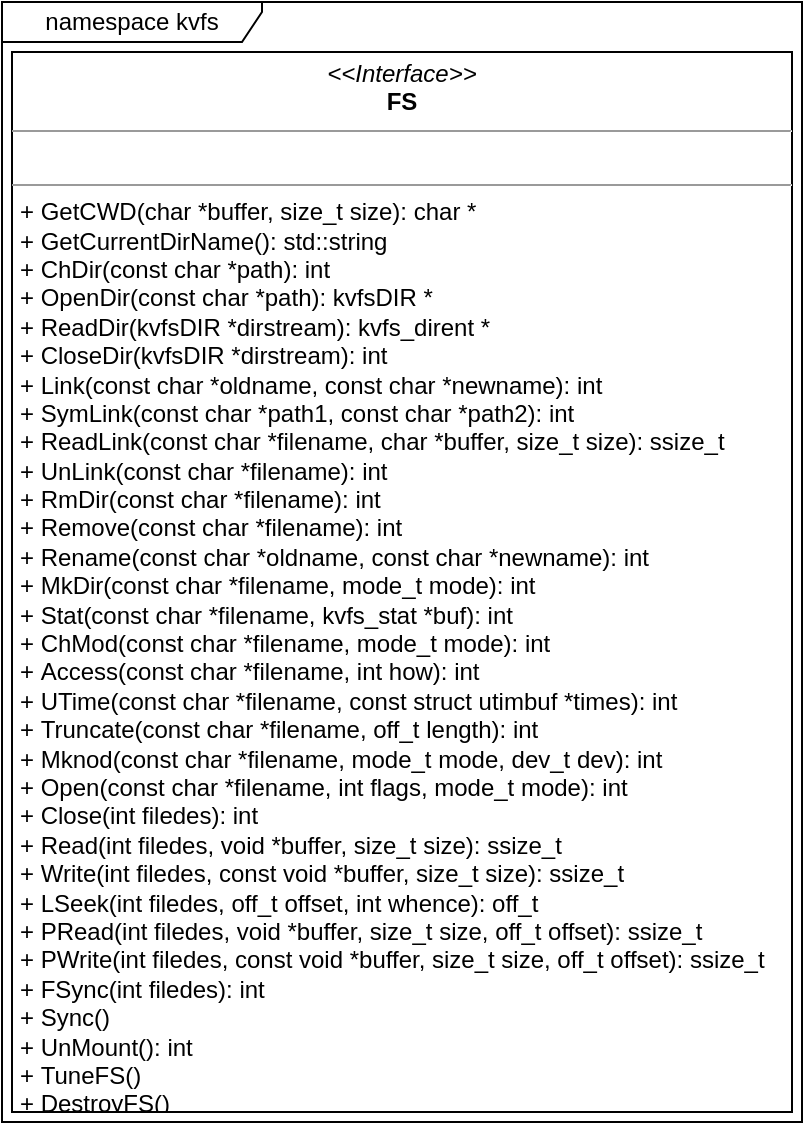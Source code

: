 <mxfile version="10.6.0" type="device"><diagram id="vvbNjz4P6sn4pCaXLPHx" name="Page-1"><mxGraphModel dx="1065" dy="596" grid="1" gridSize="10" guides="1" tooltips="1" connect="1" arrows="1" fold="1" page="1" pageScale="1" pageWidth="1169" pageHeight="827" math="0" shadow="0"><root><mxCell id="0"/><mxCell id="1" parent="0"/><mxCell id="1v0rAdDh7-xcZthHxeY4-1" value="namespace kvfs" style="shape=umlFrame;whiteSpace=wrap;html=1;width=130;height=20;" parent="1" vertex="1"><mxGeometry x="60" y="10" width="400" height="560" as="geometry"/></mxCell><mxCell id="l0SWcjaIA4nLDTxmRbjp-1" value="&lt;p style=&quot;margin: 0px ; margin-top: 4px ; text-align: center&quot;&gt;&lt;i&gt;&amp;lt;&amp;lt;Interface&amp;gt;&amp;gt;&lt;/i&gt;&lt;br&gt;&lt;b&gt;FS&lt;/b&gt;&lt;/p&gt;&lt;hr size=&quot;1&quot;&gt;&lt;p style=&quot;margin: 0px ; margin-left: 4px&quot;&gt;&lt;br&gt;&lt;/p&gt;&lt;hr size=&quot;1&quot;&gt;&lt;p style=&quot;margin: 0px ; margin-left: 4px&quot;&gt;+ GetCWD(char *buffer, size_t size): char *&lt;br&gt;+ GetCurrentDirName(): std::string&lt;/p&gt;&lt;p style=&quot;margin: 0px ; margin-left: 4px&quot;&gt;+&amp;nbsp;ChDir(const char *path): int&lt;/p&gt;&lt;p style=&quot;margin: 0px ; margin-left: 4px&quot;&gt;+&amp;nbsp;OpenDir(const char *path): kvfsDIR *&lt;/p&gt;&lt;p style=&quot;margin: 0px ; margin-left: 4px&quot;&gt;+&amp;nbsp;ReadDir(kvfsDIR *dirstream): kvfs_dirent *&lt;/p&gt;&lt;p style=&quot;margin: 0px ; margin-left: 4px&quot;&gt;+&amp;nbsp;CloseDir(kvfsDIR *dirstream): int&lt;/p&gt;&lt;p style=&quot;margin: 0px ; margin-left: 4px&quot;&gt;+&amp;nbsp;Link(const char *oldname, const char *newname): int&lt;/p&gt;&lt;p style=&quot;margin: 0px ; margin-left: 4px&quot;&gt;+&amp;nbsp;SymLink(const char *path1, const char *path2): int&lt;/p&gt;&lt;p style=&quot;margin: 0px ; margin-left: 4px&quot;&gt;+&amp;nbsp;ReadLink(const char *filename, char *buffer, size_t size): ssize_t&lt;/p&gt;&lt;p style=&quot;margin: 0px ; margin-left: 4px&quot;&gt;+&amp;nbsp;UnLink(const char *filename): int&lt;/p&gt;&lt;p style=&quot;margin: 0px ; margin-left: 4px&quot;&gt;+&amp;nbsp;RmDir(const char *filename): int&lt;/p&gt;&lt;p style=&quot;margin: 0px ; margin-left: 4px&quot;&gt;+&amp;nbsp;Remove(const char *filename): int&lt;/p&gt;&lt;p style=&quot;margin: 0px ; margin-left: 4px&quot;&gt;+&amp;nbsp;Rename(const char *oldname, const char *newname): int&lt;/p&gt;&lt;p style=&quot;margin: 0px ; margin-left: 4px&quot;&gt;+&amp;nbsp;MkDir(const char *filename, mode_t mode): int&lt;/p&gt;&lt;p style=&quot;margin: 0px ; margin-left: 4px&quot;&gt;+&amp;nbsp;Stat(const char *filename, kvfs_stat *buf): int&lt;/p&gt;&lt;p style=&quot;margin: 0px ; margin-left: 4px&quot;&gt;+&amp;nbsp;ChMod(const char *filename, mode_t mode): int&lt;/p&gt;&lt;p style=&quot;margin: 0px ; margin-left: 4px&quot;&gt;+&amp;nbsp;Access(const char *filename, int how): int&lt;/p&gt;&lt;p style=&quot;margin: 0px ; margin-left: 4px&quot;&gt;+&amp;nbsp;UTime(const char *filename, const struct utimbuf *times): int&lt;/p&gt;&lt;p style=&quot;margin: 0px ; margin-left: 4px&quot;&gt;+&amp;nbsp;Truncate(const char *filename, off_t length): int&lt;/p&gt;&lt;p style=&quot;margin: 0px ; margin-left: 4px&quot;&gt;+&amp;nbsp;Mknod(const char *filename, mode_t mode, dev_t dev): int&lt;/p&gt;&lt;p style=&quot;margin: 0px ; margin-left: 4px&quot;&gt;+&amp;nbsp;Open(const char *filename, int flags, mode_t mode): int&lt;/p&gt;&lt;p style=&quot;margin: 0px ; margin-left: 4px&quot;&gt;+&amp;nbsp;Close(int filedes): int&lt;/p&gt;&lt;p style=&quot;margin: 0px ; margin-left: 4px&quot;&gt;+&amp;nbsp;Read(int filedes, void *buffer, size_t size): ssize_t&lt;/p&gt;&lt;p style=&quot;margin: 0px ; margin-left: 4px&quot;&gt;+&amp;nbsp;Write(int filedes, const void *buffer, size_t size): ssize_t&lt;/p&gt;&lt;p style=&quot;margin: 0px ; margin-left: 4px&quot;&gt;+&amp;nbsp;LSeek(int filedes, off_t offset, int whence): off_t&lt;/p&gt;&lt;p style=&quot;margin: 0px ; margin-left: 4px&quot;&gt;+&amp;nbsp;PRead(int filedes, void *buffer, size_t size, off_t offset): ssize_t&lt;/p&gt;&lt;p style=&quot;margin: 0px ; margin-left: 4px&quot;&gt;+&amp;nbsp;PWrite(int filedes, const void *buffer, size_t size, off_t offset): ssize_t&lt;/p&gt;&lt;p style=&quot;margin: 0px ; margin-left: 4px&quot;&gt;+&amp;nbsp;FSync(int filedes): int&lt;/p&gt;&lt;p style=&quot;margin: 0px ; margin-left: 4px&quot;&gt;+&amp;nbsp;Sync()&lt;/p&gt;&lt;p style=&quot;margin: 0px ; margin-left: 4px&quot;&gt;+&amp;nbsp;UnMount(): int&lt;/p&gt;&lt;p style=&quot;margin: 0px ; margin-left: 4px&quot;&gt;+&amp;nbsp;TuneFS()&lt;/p&gt;&lt;p style=&quot;margin: 0px ; margin-left: 4px&quot;&gt;+&amp;nbsp;DestroyFS()&lt;/p&gt;&lt;p style=&quot;margin: 0px ; margin-left: 4px&quot;&gt;&lt;br&gt;&lt;/p&gt;" style="verticalAlign=top;align=left;overflow=fill;fontSize=12;fontFamily=Helvetica;html=1;" parent="1" vertex="1"><mxGeometry x="65" y="35" width="390" height="530" as="geometry"/></mxCell></root></mxGraphModel></diagram></mxfile>